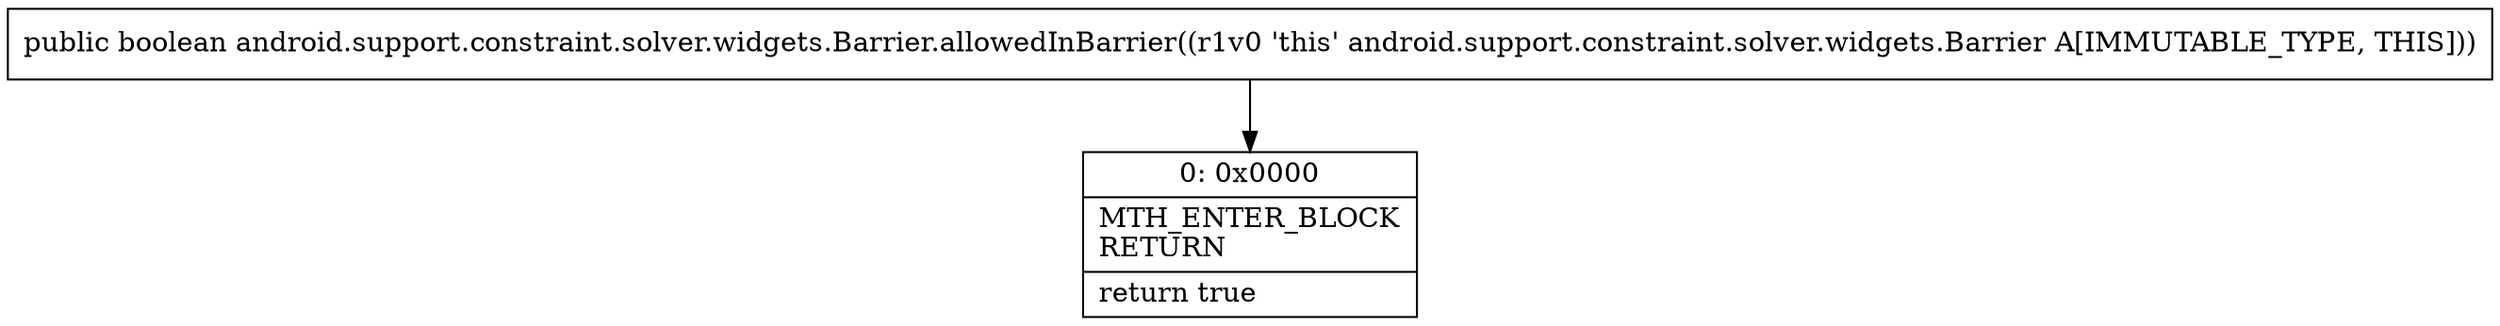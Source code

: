 digraph "CFG forandroid.support.constraint.solver.widgets.Barrier.allowedInBarrier()Z" {
Node_0 [shape=record,label="{0\:\ 0x0000|MTH_ENTER_BLOCK\lRETURN\l|return true\l}"];
MethodNode[shape=record,label="{public boolean android.support.constraint.solver.widgets.Barrier.allowedInBarrier((r1v0 'this' android.support.constraint.solver.widgets.Barrier A[IMMUTABLE_TYPE, THIS])) }"];
MethodNode -> Node_0;
}

